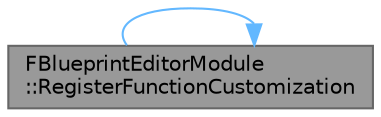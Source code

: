 digraph "FBlueprintEditorModule::RegisterFunctionCustomization"
{
 // INTERACTIVE_SVG=YES
 // LATEX_PDF_SIZE
  bgcolor="transparent";
  edge [fontname=Helvetica,fontsize=10,labelfontname=Helvetica,labelfontsize=10];
  node [fontname=Helvetica,fontsize=10,shape=box,height=0.2,width=0.4];
  rankdir="LR";
  Node1 [id="Node000001",label="FBlueprintEditorModule\l::RegisterFunctionCustomization",height=0.2,width=0.4,color="gray40", fillcolor="grey60", style="filled", fontcolor="black",tooltip="Register a customization for for Blueprint functions."];
  Node1 -> Node1 [id="edge1_Node000001_Node000001",color="steelblue1",style="solid",tooltip=" "];
}
